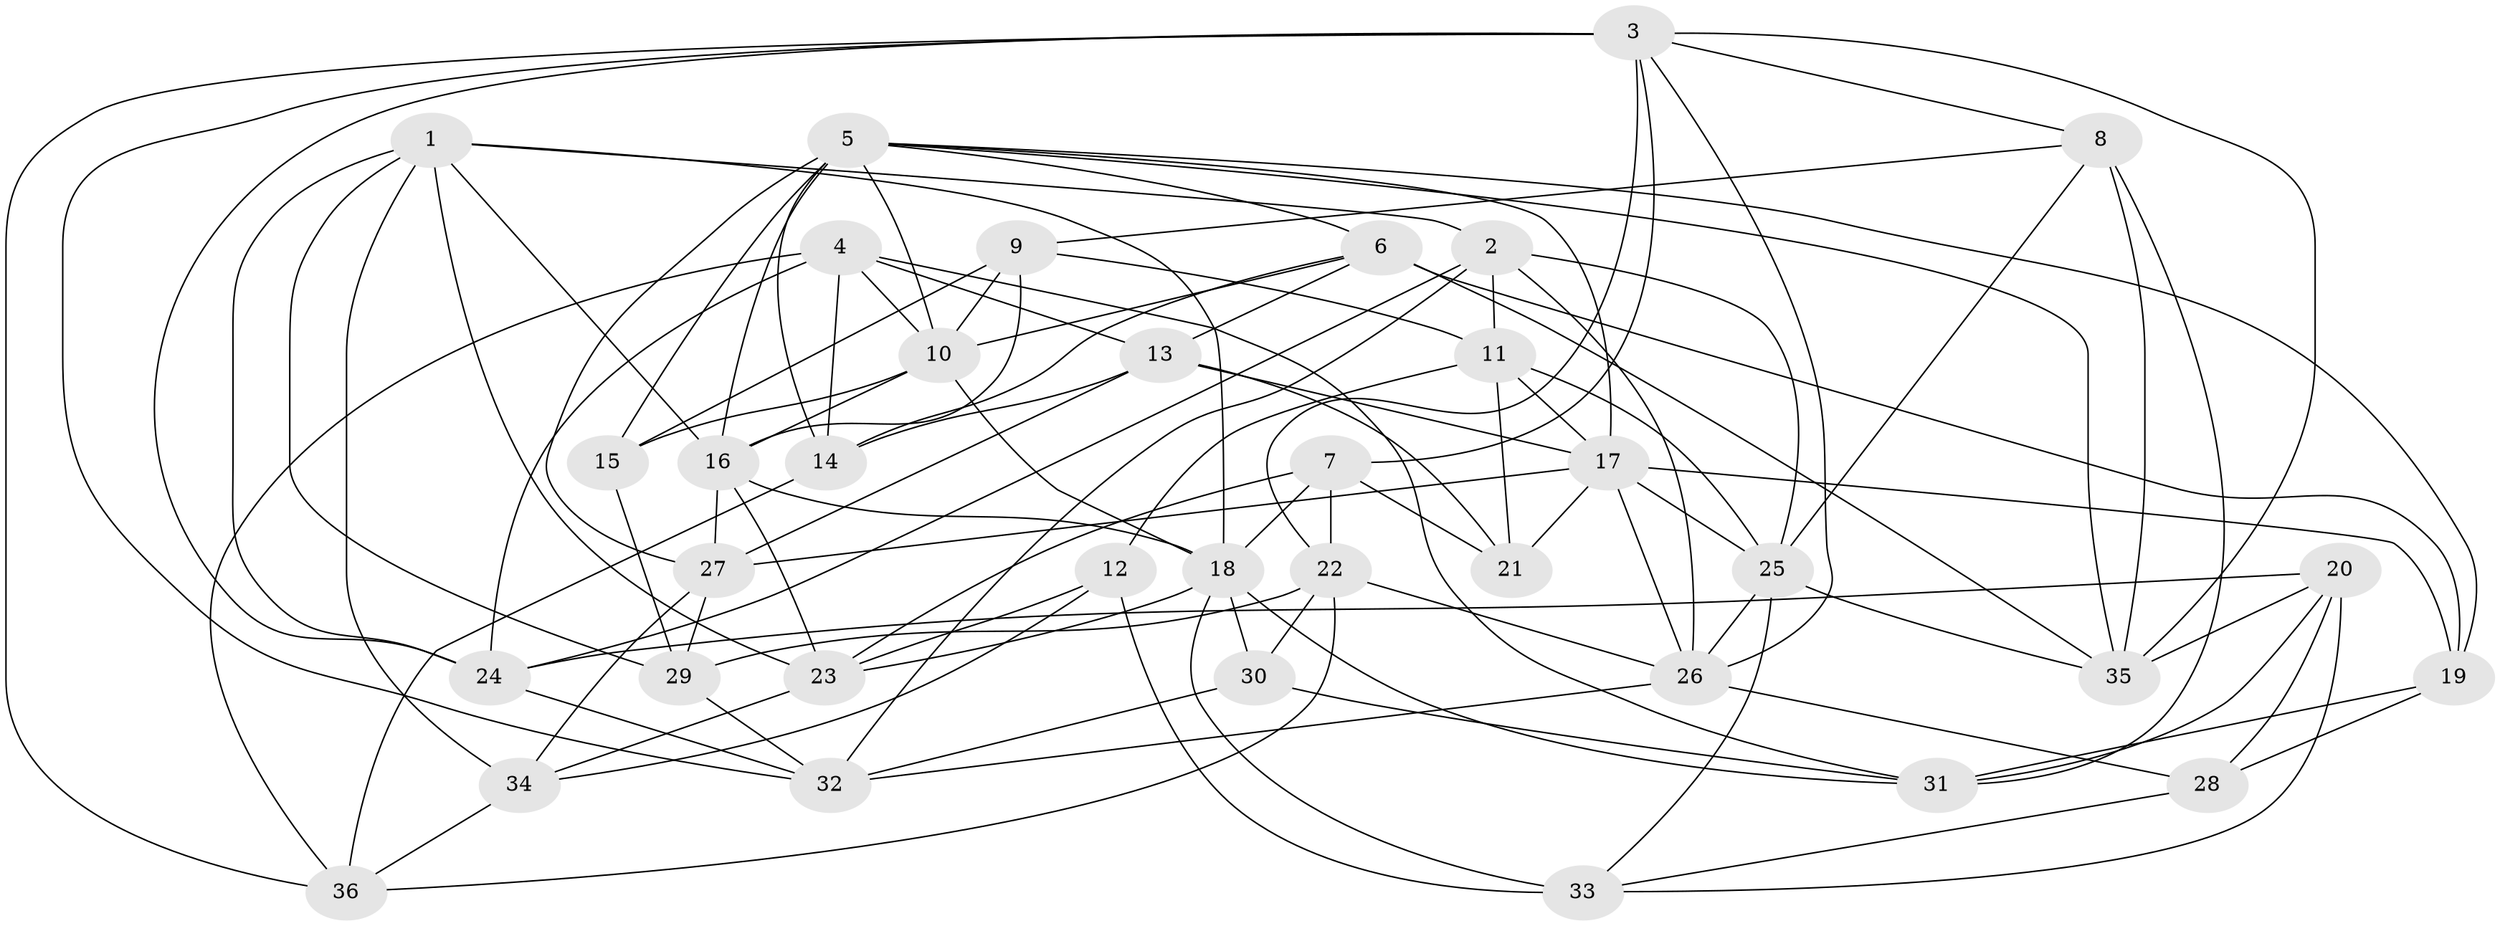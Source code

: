 // original degree distribution, {4: 1.0}
// Generated by graph-tools (version 1.1) at 2025/38/03/04/25 23:38:04]
// undirected, 36 vertices, 105 edges
graph export_dot {
  node [color=gray90,style=filled];
  1;
  2;
  3;
  4;
  5;
  6;
  7;
  8;
  9;
  10;
  11;
  12;
  13;
  14;
  15;
  16;
  17;
  18;
  19;
  20;
  21;
  22;
  23;
  24;
  25;
  26;
  27;
  28;
  29;
  30;
  31;
  32;
  33;
  34;
  35;
  36;
  1 -- 2 [weight=2.0];
  1 -- 16 [weight=1.0];
  1 -- 18 [weight=1.0];
  1 -- 23 [weight=1.0];
  1 -- 24 [weight=1.0];
  1 -- 29 [weight=1.0];
  1 -- 34 [weight=1.0];
  2 -- 11 [weight=1.0];
  2 -- 24 [weight=1.0];
  2 -- 25 [weight=2.0];
  2 -- 26 [weight=1.0];
  2 -- 32 [weight=1.0];
  3 -- 7 [weight=1.0];
  3 -- 8 [weight=1.0];
  3 -- 22 [weight=1.0];
  3 -- 24 [weight=1.0];
  3 -- 26 [weight=1.0];
  3 -- 32 [weight=1.0];
  3 -- 35 [weight=1.0];
  3 -- 36 [weight=1.0];
  4 -- 10 [weight=1.0];
  4 -- 13 [weight=1.0];
  4 -- 14 [weight=1.0];
  4 -- 24 [weight=1.0];
  4 -- 31 [weight=1.0];
  4 -- 36 [weight=1.0];
  5 -- 6 [weight=1.0];
  5 -- 10 [weight=1.0];
  5 -- 14 [weight=2.0];
  5 -- 15 [weight=1.0];
  5 -- 16 [weight=1.0];
  5 -- 17 [weight=1.0];
  5 -- 19 [weight=1.0];
  5 -- 27 [weight=1.0];
  5 -- 35 [weight=1.0];
  6 -- 10 [weight=1.0];
  6 -- 13 [weight=1.0];
  6 -- 14 [weight=1.0];
  6 -- 19 [weight=1.0];
  6 -- 35 [weight=1.0];
  7 -- 18 [weight=1.0];
  7 -- 21 [weight=2.0];
  7 -- 22 [weight=1.0];
  7 -- 23 [weight=1.0];
  8 -- 9 [weight=1.0];
  8 -- 25 [weight=1.0];
  8 -- 31 [weight=1.0];
  8 -- 35 [weight=2.0];
  9 -- 10 [weight=1.0];
  9 -- 11 [weight=1.0];
  9 -- 15 [weight=2.0];
  9 -- 16 [weight=1.0];
  10 -- 15 [weight=1.0];
  10 -- 16 [weight=1.0];
  10 -- 18 [weight=2.0];
  11 -- 12 [weight=2.0];
  11 -- 17 [weight=1.0];
  11 -- 21 [weight=2.0];
  11 -- 25 [weight=1.0];
  12 -- 23 [weight=1.0];
  12 -- 33 [weight=2.0];
  12 -- 34 [weight=1.0];
  13 -- 14 [weight=1.0];
  13 -- 17 [weight=1.0];
  13 -- 21 [weight=1.0];
  13 -- 27 [weight=1.0];
  14 -- 36 [weight=1.0];
  15 -- 29 [weight=2.0];
  16 -- 18 [weight=2.0];
  16 -- 23 [weight=1.0];
  16 -- 27 [weight=1.0];
  17 -- 19 [weight=1.0];
  17 -- 21 [weight=1.0];
  17 -- 25 [weight=1.0];
  17 -- 26 [weight=1.0];
  17 -- 27 [weight=1.0];
  18 -- 23 [weight=1.0];
  18 -- 30 [weight=1.0];
  18 -- 31 [weight=1.0];
  18 -- 33 [weight=1.0];
  19 -- 28 [weight=2.0];
  19 -- 31 [weight=1.0];
  20 -- 24 [weight=1.0];
  20 -- 28 [weight=1.0];
  20 -- 31 [weight=1.0];
  20 -- 33 [weight=1.0];
  20 -- 35 [weight=2.0];
  22 -- 26 [weight=1.0];
  22 -- 29 [weight=1.0];
  22 -- 30 [weight=1.0];
  22 -- 36 [weight=1.0];
  23 -- 34 [weight=1.0];
  24 -- 32 [weight=1.0];
  25 -- 26 [weight=1.0];
  25 -- 33 [weight=1.0];
  25 -- 35 [weight=1.0];
  26 -- 28 [weight=2.0];
  26 -- 32 [weight=1.0];
  27 -- 29 [weight=1.0];
  27 -- 34 [weight=1.0];
  28 -- 33 [weight=1.0];
  29 -- 32 [weight=1.0];
  30 -- 31 [weight=1.0];
  30 -- 32 [weight=1.0];
  34 -- 36 [weight=2.0];
}
